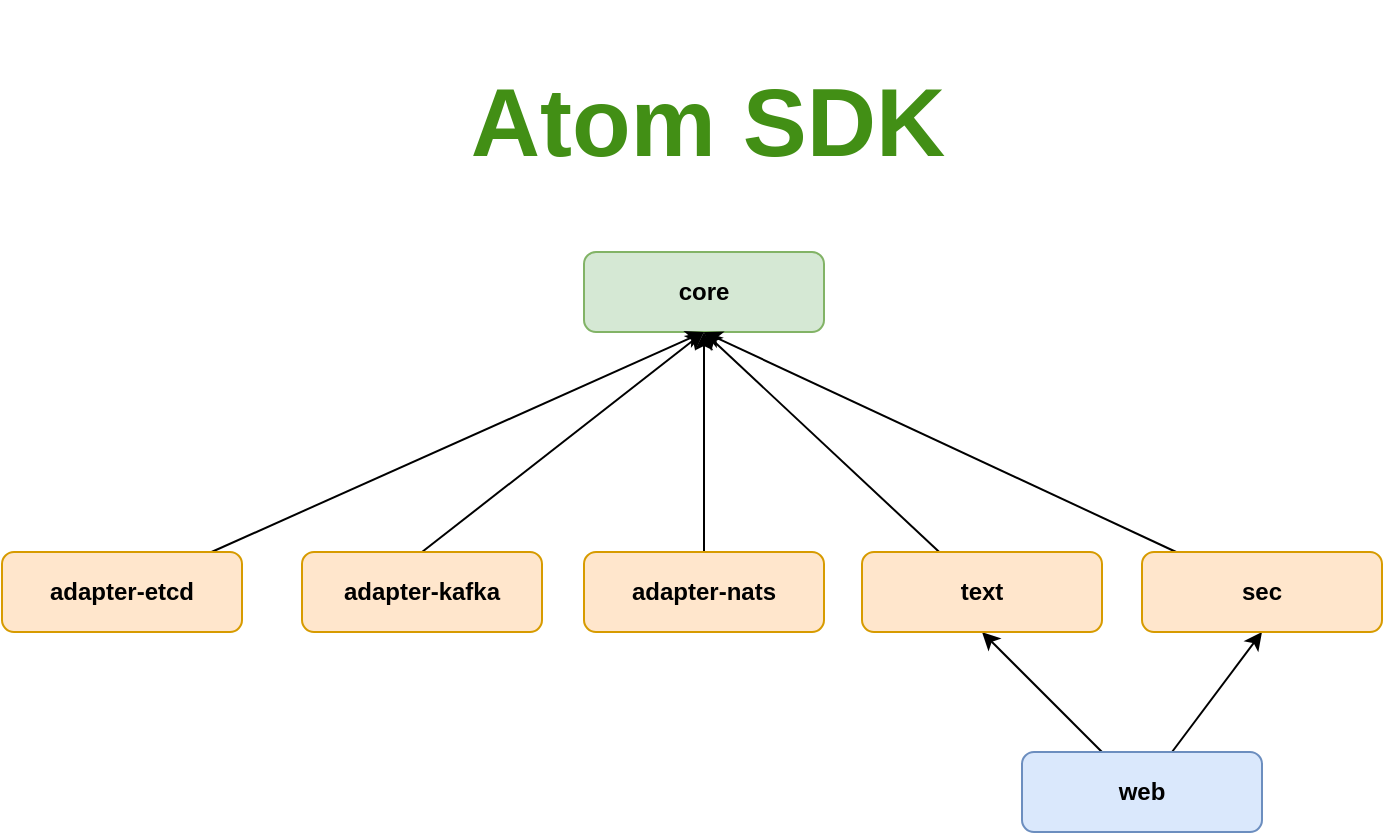 <mxfile version="21.1.5" type="device">
  <diagram id="rlGyN0iFnUm2pMGc79Iy" name="Page-1">
    <mxGraphModel dx="2072" dy="2219" grid="1" gridSize="10" guides="1" tooltips="1" connect="1" arrows="1" fold="1" page="1" pageScale="1" pageWidth="850" pageHeight="1100" math="0" shadow="0">
      <root>
        <mxCell id="0" />
        <mxCell id="1" parent="0" />
        <mxCell id="PlrUBp5duMPQ0x3t4gDi-1" value="&lt;b&gt;core&lt;/b&gt;" style="rounded=1;whiteSpace=wrap;html=1;fillColor=#d5e8d4;strokeColor=#82b366;" parent="1" vertex="1">
          <mxGeometry x="365" y="110" width="120" height="40" as="geometry" />
        </mxCell>
        <mxCell id="PlrUBp5duMPQ0x3t4gDi-8" style="edgeStyle=none;rounded=0;orthogonalLoop=1;jettySize=auto;html=1;entryX=0.5;entryY=1;entryDx=0;entryDy=0;exitX=0.5;exitY=0;exitDx=0;exitDy=0;" parent="1" source="PlrUBp5duMPQ0x3t4gDi-13" target="PlrUBp5duMPQ0x3t4gDi-1" edge="1">
          <mxGeometry relative="1" as="geometry">
            <mxPoint x="158.462" y="260" as="sourcePoint" />
          </mxGeometry>
        </mxCell>
        <mxCell id="PlrUBp5duMPQ0x3t4gDi-7" style="rounded=0;orthogonalLoop=1;jettySize=auto;html=1;entryX=0.5;entryY=1;entryDx=0;entryDy=0;exitX=0.5;exitY=0;exitDx=0;exitDy=0;" parent="1" source="PlrUBp5duMPQ0x3t4gDi-17" target="PlrUBp5duMPQ0x3t4gDi-1" edge="1">
          <mxGeometry relative="1" as="geometry">
            <mxPoint x="291.308" y="260" as="sourcePoint" />
          </mxGeometry>
        </mxCell>
        <mxCell id="nCq8LvK2YTYTd9B_-8tK-9" style="rounded=0;orthogonalLoop=1;jettySize=auto;html=1;entryX=0.5;entryY=1;entryDx=0;entryDy=0;" parent="1" source="PlrUBp5duMPQ0x3t4gDi-4" target="PlrUBp5duMPQ0x3t4gDi-6" edge="1">
          <mxGeometry relative="1" as="geometry" />
        </mxCell>
        <mxCell id="nCq8LvK2YTYTd9B_-8tK-10" style="rounded=0;orthogonalLoop=1;jettySize=auto;html=1;entryX=0.5;entryY=1;entryDx=0;entryDy=0;" parent="1" source="PlrUBp5duMPQ0x3t4gDi-4" target="PlrUBp5duMPQ0x3t4gDi-5" edge="1">
          <mxGeometry relative="1" as="geometry" />
        </mxCell>
        <mxCell id="PlrUBp5duMPQ0x3t4gDi-4" value="&lt;b&gt;web&lt;/b&gt;" style="rounded=1;whiteSpace=wrap;html=1;fillColor=#dae8fc;strokeColor=#6c8ebf;" parent="1" vertex="1">
          <mxGeometry x="584" y="360" width="120" height="40" as="geometry" />
        </mxCell>
        <mxCell id="PlrUBp5duMPQ0x3t4gDi-10" style="edgeStyle=none;rounded=0;orthogonalLoop=1;jettySize=auto;html=1;entryX=0.5;entryY=1;entryDx=0;entryDy=0;" parent="1" source="PlrUBp5duMPQ0x3t4gDi-5" target="PlrUBp5duMPQ0x3t4gDi-1" edge="1">
          <mxGeometry relative="1" as="geometry" />
        </mxCell>
        <mxCell id="PlrUBp5duMPQ0x3t4gDi-5" value="&lt;b&gt;sec&lt;/b&gt;" style="rounded=1;whiteSpace=wrap;html=1;fillColor=#ffe6cc;strokeColor=#d79b00;" parent="1" vertex="1">
          <mxGeometry x="644" y="260" width="120" height="40" as="geometry" />
        </mxCell>
        <mxCell id="PlrUBp5duMPQ0x3t4gDi-11" style="edgeStyle=none;rounded=0;orthogonalLoop=1;jettySize=auto;html=1;entryX=0.5;entryY=1;entryDx=0;entryDy=0;" parent="1" source="PlrUBp5duMPQ0x3t4gDi-6" target="PlrUBp5duMPQ0x3t4gDi-1" edge="1">
          <mxGeometry relative="1" as="geometry" />
        </mxCell>
        <mxCell id="PlrUBp5duMPQ0x3t4gDi-6" value="&lt;b&gt;text&lt;/b&gt;" style="rounded=1;whiteSpace=wrap;html=1;fillColor=#ffe6cc;strokeColor=#d79b00;" parent="1" vertex="1">
          <mxGeometry x="504" y="260" width="120" height="40" as="geometry" />
        </mxCell>
        <mxCell id="9" style="rounded=0;orthogonalLoop=1;jettySize=auto;html=1;" parent="1" source="PlrUBp5duMPQ0x3t4gDi-12" edge="1">
          <mxGeometry relative="1" as="geometry">
            <mxPoint x="425" y="150" as="targetPoint" />
          </mxGeometry>
        </mxCell>
        <mxCell id="PlrUBp5duMPQ0x3t4gDi-12" value="&lt;b&gt;adapter-etcd&lt;/b&gt;" style="rounded=1;whiteSpace=wrap;html=1;fillColor=#ffe6cc;strokeColor=#d79b00;" parent="1" vertex="1">
          <mxGeometry x="74" y="260" width="120" height="40" as="geometry" />
        </mxCell>
        <mxCell id="PlrUBp5duMPQ0x3t4gDi-13" value="&lt;b&gt;adapter-kafka&lt;/b&gt;" style="rounded=1;whiteSpace=wrap;html=1;fillColor=#ffe6cc;strokeColor=#d79b00;" parent="1" vertex="1">
          <mxGeometry x="224" y="260" width="120" height="40" as="geometry" />
        </mxCell>
        <mxCell id="PlrUBp5duMPQ0x3t4gDi-17" value="&lt;b&gt;adapter-nats&lt;/b&gt;" style="rounded=1;whiteSpace=wrap;html=1;fillColor=#ffe6cc;strokeColor=#d79b00;" parent="1" vertex="1">
          <mxGeometry x="365" y="260" width="120" height="40" as="geometry" />
        </mxCell>
        <mxCell id="PlrUBp5duMPQ0x3t4gDi-24" value="&lt;h1&gt;&lt;font color=&quot;#428f15&quot;&gt;Atom SDK&lt;/font&gt;&lt;/h1&gt;" style="text;html=1;strokeColor=none;fillColor=none;align=center;verticalAlign=middle;whiteSpace=wrap;rounded=0;fontSize=24;" parent="1" vertex="1">
          <mxGeometry x="287" y="10" width="280" height="70" as="geometry" />
        </mxCell>
      </root>
    </mxGraphModel>
  </diagram>
</mxfile>
